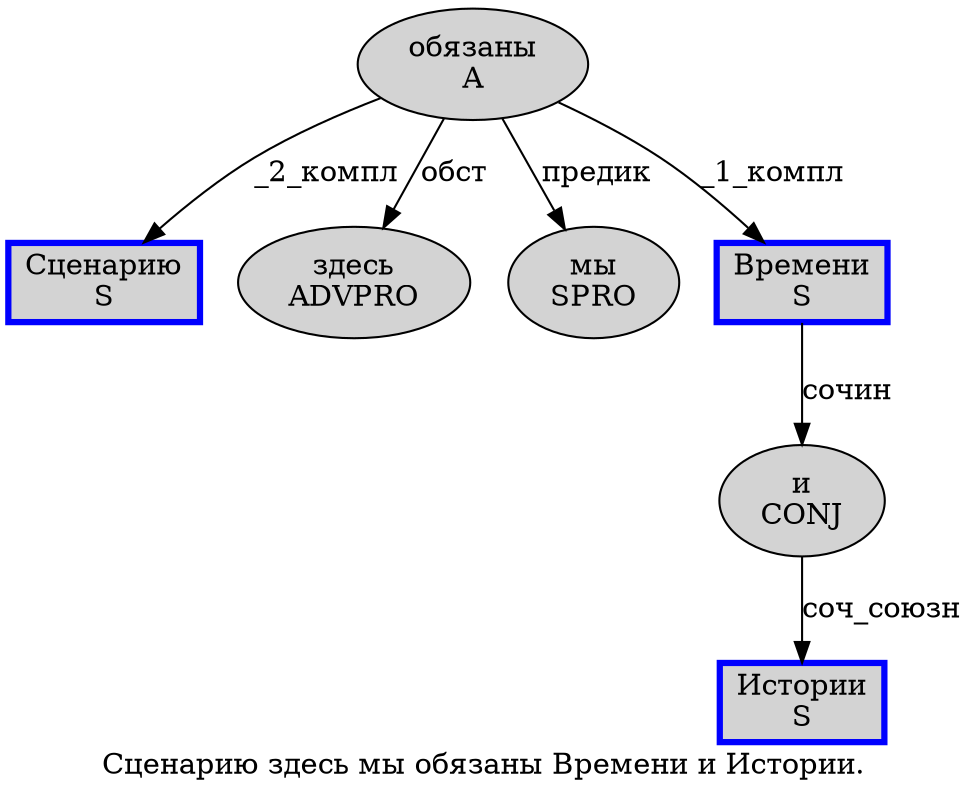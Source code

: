 digraph SENTENCE_3226 {
	graph [label="Сценарию здесь мы обязаны Времени и Истории."]
	node [style=filled]
		0 [label="Сценарию
S" color=blue fillcolor=lightgray penwidth=3 shape=box]
		1 [label="здесь
ADVPRO" color="" fillcolor=lightgray penwidth=1 shape=ellipse]
		2 [label="мы
SPRO" color="" fillcolor=lightgray penwidth=1 shape=ellipse]
		3 [label="обязаны
A" color="" fillcolor=lightgray penwidth=1 shape=ellipse]
		4 [label="Времени
S" color=blue fillcolor=lightgray penwidth=3 shape=box]
		5 [label="и
CONJ" color="" fillcolor=lightgray penwidth=1 shape=ellipse]
		6 [label="Истории
S" color=blue fillcolor=lightgray penwidth=3 shape=box]
			3 -> 0 [label="_2_компл"]
			3 -> 1 [label="обст"]
			3 -> 2 [label="предик"]
			3 -> 4 [label="_1_компл"]
			4 -> 5 [label="сочин"]
			5 -> 6 [label="соч_союзн"]
}
